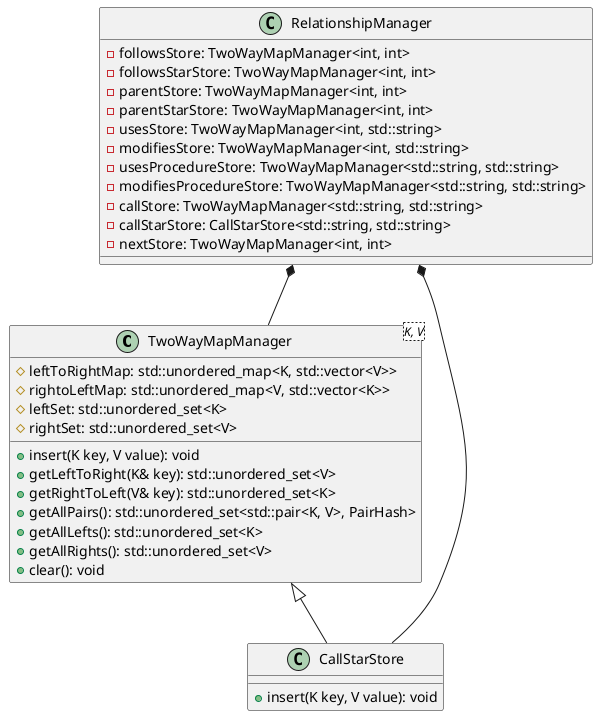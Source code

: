 @startuml

class TwoWayMapManager<K, V> {
  #leftToRightMap: std::unordered_map<K, std::vector<V>>
  #rightoLeftMap: std::unordered_map<V, std::vector<K>>
  #leftSet: std::unordered_set<K>
  #rightSet: std::unordered_set<V>
  +insert(K key, V value): void
  +getLeftToRight(K& key): std::unordered_set<V>
  +getRightToLeft(V& key): std::unordered_set<K>
  +getAllPairs(): std::unordered_set<std::pair<K, V>, PairHash>
  +getAllLefts(): std::unordered_set<K>
  +getAllRights(): std::unordered_set<V>
  +clear(): void
}

class CallStarStore extends TwoWayMapManager<K, V> {
 +insert(K key, V value): void
}

class RelationshipManager {
  -followsStore: TwoWayMapManager<int, int> 
  -followsStarStore: TwoWayMapManager<int, int> 
  -parentStore: TwoWayMapManager<int, int> 
  -parentStarStore: TwoWayMapManager<int, int> 
  -usesStore: TwoWayMapManager<int, std::string> 
  -modifiesStore: TwoWayMapManager<int, std::string> 
  -usesProcedureStore: TwoWayMapManager<std::string, std::string>
  -modifiesProcedureStore: TwoWayMapManager<std::string, std::string>
  -callStore: TwoWayMapManager<std::string, std::string>
  -callStarStore: CallStarStore<std::string, std::string> 
  -nextStore: TwoWayMapManager<int, int>
}

RelationshipManager *-- TwoWayMapManager
RelationshipManager *-- CallStarStore

@enduml